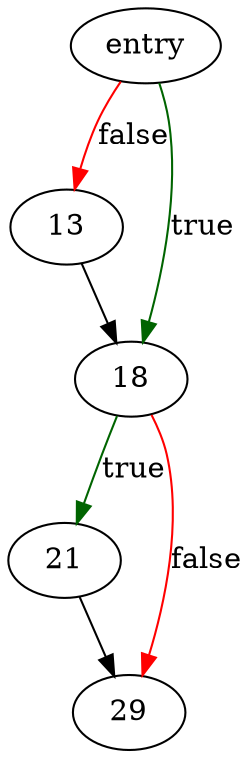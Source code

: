 digraph "sqlite3ReadSchema" {
	// Node definitions.
	1 [label=entry];
	13;
	18;
	21;
	29;

	// Edge definitions.
	1 -> 13 [
		color=red
		label=false
	];
	1 -> 18 [
		color=darkgreen
		label=true
	];
	13 -> 18;
	18 -> 21 [
		color=darkgreen
		label=true
	];
	18 -> 29 [
		color=red
		label=false
	];
	21 -> 29;
}